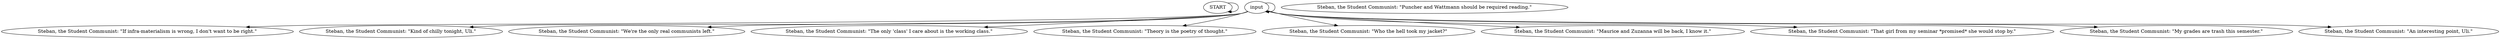 # APT / STEBAN barks
# Steban's barks in the underground reading room
# ==================================================
digraph G {
	  0 [label="START"];
	  1 [label="input"];
	  2 [label="Steban, the Student Communist: \"If infra-materialism is wrong, I don't want to be right.\""];
	  3 [label="Steban, the Student Communist: \"Kind of chilly tonight, Uli.\""];
	  4 [label="Steban, the Student Communist: \"We're the only real communists left.\""];
	  5 [label="Steban, the Student Communist: \"The only 'class' I care about is the working class.\""];
	  6 [label="Steban, the Student Communist: \"Theory is the poetry of thought.\""];
	  7 [label="Steban, the Student Communist: \"Who the hell took my jacket?\""];
	  8 [label="Steban, the Student Communist: \"Maurice and Zuzanna will be back, I know it.\""];
	  9 [label="Steban, the Student Communist: \"That girl from my seminar *promised* she would stop by.\""];
	  10 [label="Steban, the Student Communist: \"My grades are trash this semester.\""];
	  11 [label="Steban, the Student Communist: \"Puncher and Wattmann should be required reading.\""];
	  12 [label="Steban, the Student Communist: \"An interesting point, Uli.\""];
	  0 -> 0
	  1 -> 1
	  1 -> 2
	  1 -> 3
	  1 -> 4
	  1 -> 5
	  1 -> 6
	  1 -> 7
	  1 -> 8
	  1 -> 9
	  1 -> 10
	  1 -> 12
}

